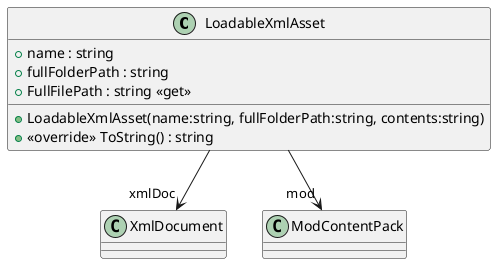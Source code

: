 @startuml
class LoadableXmlAsset {
    + name : string
    + fullFolderPath : string
    + FullFilePath : string <<get>>
    + LoadableXmlAsset(name:string, fullFolderPath:string, contents:string)
    + <<override>> ToString() : string
}
LoadableXmlAsset --> "xmlDoc" XmlDocument
LoadableXmlAsset --> "mod" ModContentPack
@enduml
